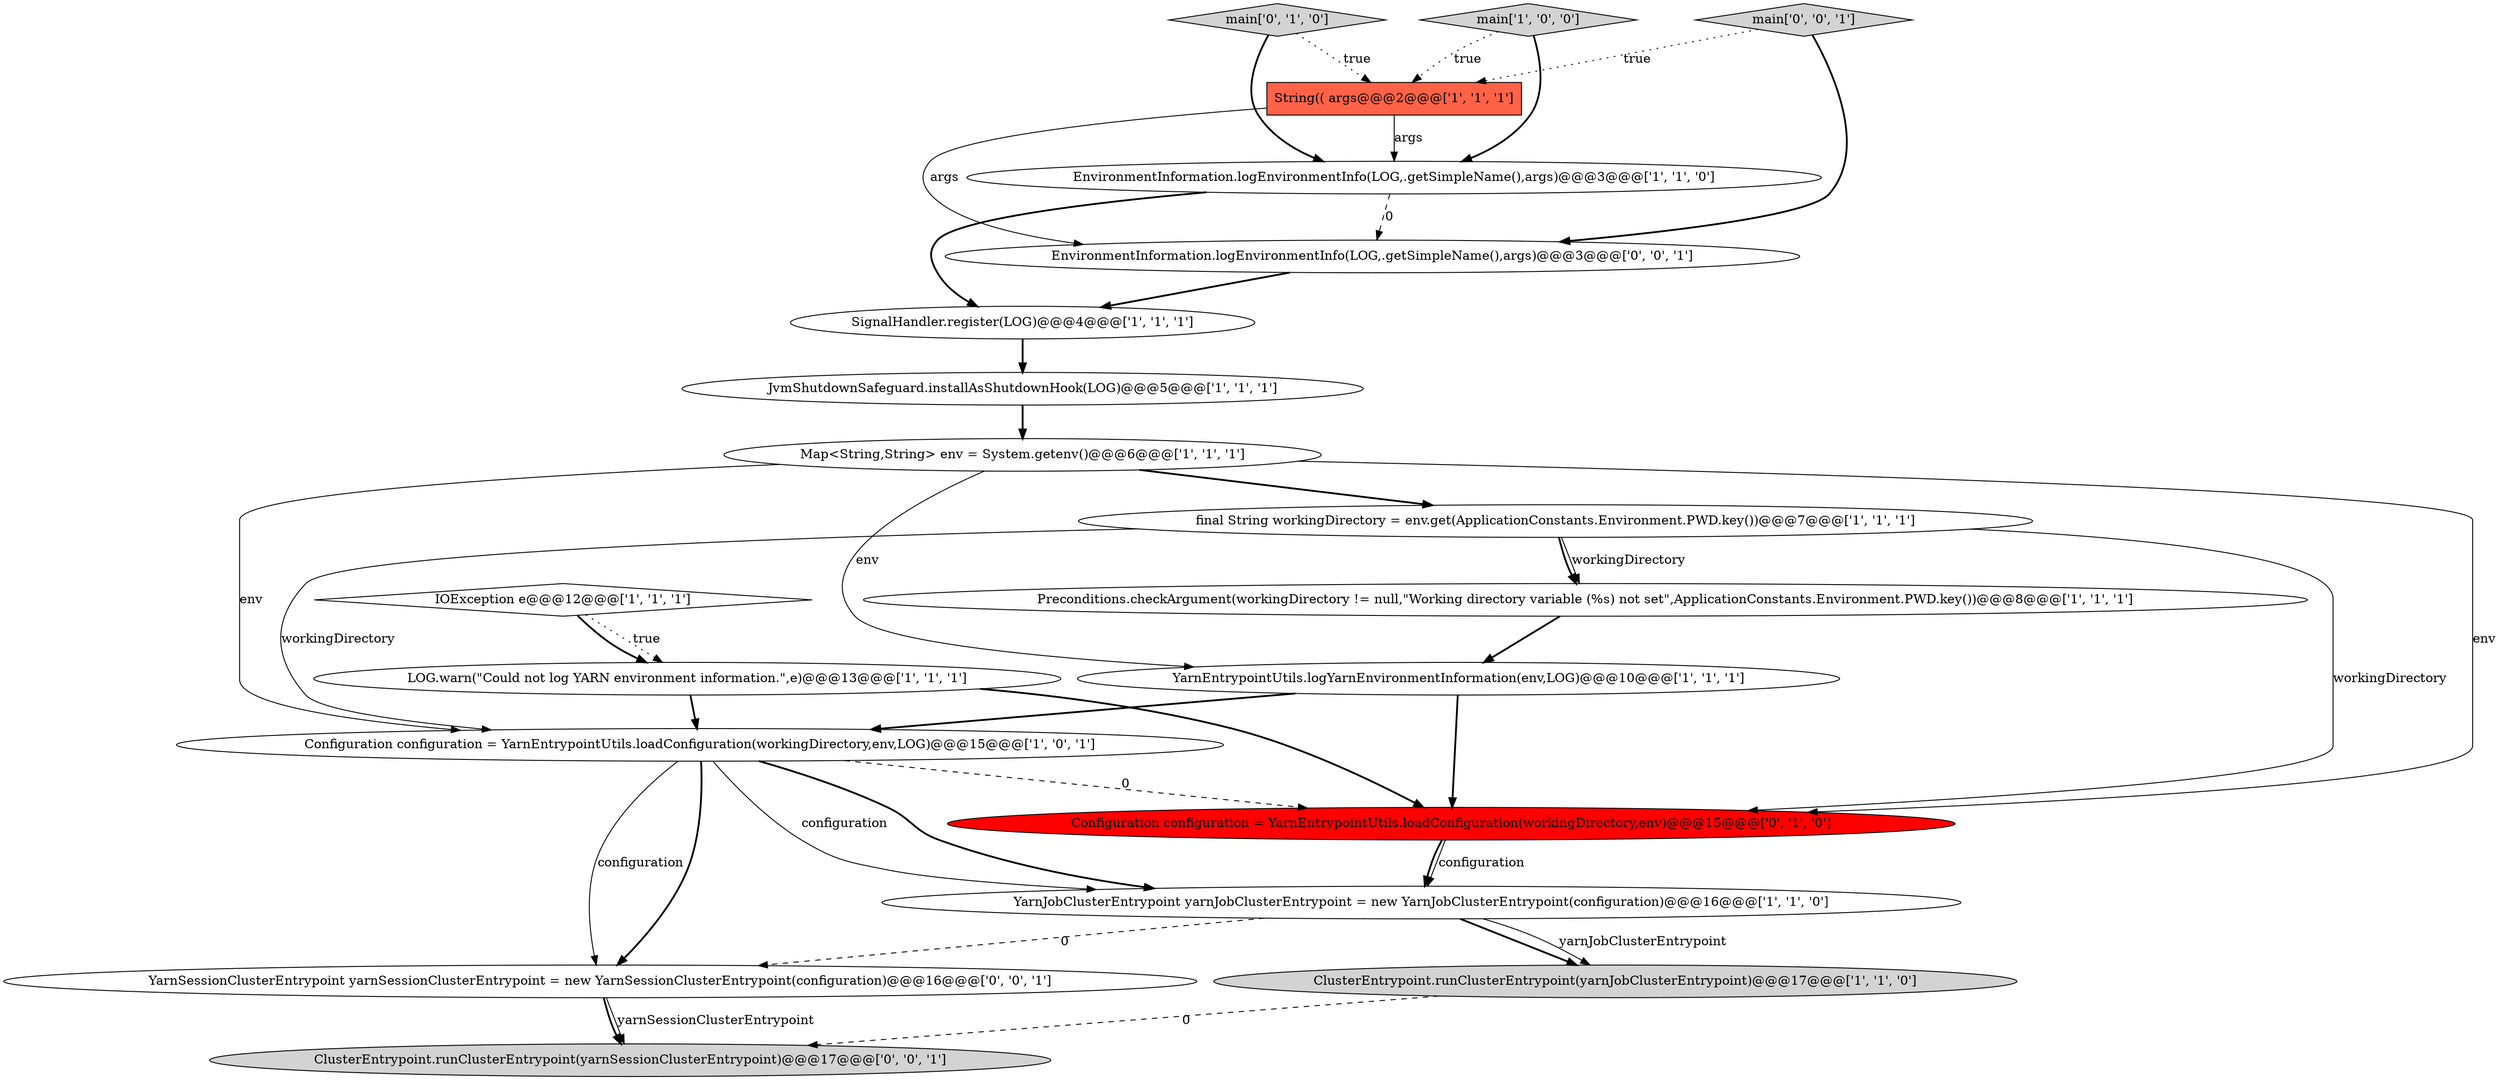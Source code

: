 digraph {
10 [style = filled, label = "SignalHandler.register(LOG)@@@4@@@['1', '1', '1']", fillcolor = white, shape = ellipse image = "AAA0AAABBB1BBB"];
19 [style = filled, label = "main['0', '0', '1']", fillcolor = lightgray, shape = diamond image = "AAA0AAABBB3BBB"];
18 [style = filled, label = "ClusterEntrypoint.runClusterEntrypoint(yarnSessionClusterEntrypoint)@@@17@@@['0', '0', '1']", fillcolor = lightgray, shape = ellipse image = "AAA0AAABBB3BBB"];
1 [style = filled, label = "Configuration configuration = YarnEntrypointUtils.loadConfiguration(workingDirectory,env,LOG)@@@15@@@['1', '0', '1']", fillcolor = white, shape = ellipse image = "AAA0AAABBB1BBB"];
11 [style = filled, label = "LOG.warn(\"Could not log YARN environment information.\",e)@@@13@@@['1', '1', '1']", fillcolor = white, shape = ellipse image = "AAA0AAABBB1BBB"];
0 [style = filled, label = "Preconditions.checkArgument(workingDirectory != null,\"Working directory variable (%s) not set\",ApplicationConstants.Environment.PWD.key())@@@8@@@['1', '1', '1']", fillcolor = white, shape = ellipse image = "AAA0AAABBB1BBB"];
15 [style = filled, label = "Configuration configuration = YarnEntrypointUtils.loadConfiguration(workingDirectory,env)@@@15@@@['0', '1', '0']", fillcolor = red, shape = ellipse image = "AAA1AAABBB2BBB"];
14 [style = filled, label = "main['0', '1', '0']", fillcolor = lightgray, shape = diamond image = "AAA0AAABBB2BBB"];
6 [style = filled, label = "ClusterEntrypoint.runClusterEntrypoint(yarnJobClusterEntrypoint)@@@17@@@['1', '1', '0']", fillcolor = lightgray, shape = ellipse image = "AAA0AAABBB1BBB"];
12 [style = filled, label = "String(( args@@@2@@@['1', '1', '1']", fillcolor = tomato, shape = box image = "AAA0AAABBB1BBB"];
13 [style = filled, label = "Map<String,String> env = System.getenv()@@@6@@@['1', '1', '1']", fillcolor = white, shape = ellipse image = "AAA0AAABBB1BBB"];
17 [style = filled, label = "YarnSessionClusterEntrypoint yarnSessionClusterEntrypoint = new YarnSessionClusterEntrypoint(configuration)@@@16@@@['0', '0', '1']", fillcolor = white, shape = ellipse image = "AAA0AAABBB3BBB"];
8 [style = filled, label = "IOException e@@@12@@@['1', '1', '1']", fillcolor = white, shape = diamond image = "AAA0AAABBB1BBB"];
7 [style = filled, label = "YarnEntrypointUtils.logYarnEnvironmentInformation(env,LOG)@@@10@@@['1', '1', '1']", fillcolor = white, shape = ellipse image = "AAA0AAABBB1BBB"];
4 [style = filled, label = "main['1', '0', '0']", fillcolor = lightgray, shape = diamond image = "AAA0AAABBB1BBB"];
9 [style = filled, label = "final String workingDirectory = env.get(ApplicationConstants.Environment.PWD.key())@@@7@@@['1', '1', '1']", fillcolor = white, shape = ellipse image = "AAA0AAABBB1BBB"];
16 [style = filled, label = "EnvironmentInformation.logEnvironmentInfo(LOG,.getSimpleName(),args)@@@3@@@['0', '0', '1']", fillcolor = white, shape = ellipse image = "AAA0AAABBB3BBB"];
5 [style = filled, label = "EnvironmentInformation.logEnvironmentInfo(LOG,.getSimpleName(),args)@@@3@@@['1', '1', '0']", fillcolor = white, shape = ellipse image = "AAA0AAABBB1BBB"];
2 [style = filled, label = "YarnJobClusterEntrypoint yarnJobClusterEntrypoint = new YarnJobClusterEntrypoint(configuration)@@@16@@@['1', '1', '0']", fillcolor = white, shape = ellipse image = "AAA0AAABBB1BBB"];
3 [style = filled, label = "JvmShutdownSafeguard.installAsShutdownHook(LOG)@@@5@@@['1', '1', '1']", fillcolor = white, shape = ellipse image = "AAA0AAABBB1BBB"];
1->2 [style = solid, label="configuration"];
12->16 [style = solid, label="args"];
5->10 [style = bold, label=""];
15->2 [style = bold, label=""];
7->1 [style = bold, label=""];
9->0 [style = bold, label=""];
14->12 [style = dotted, label="true"];
11->1 [style = bold, label=""];
16->10 [style = bold, label=""];
2->6 [style = bold, label=""];
1->15 [style = dashed, label="0"];
13->1 [style = solid, label="env"];
19->12 [style = dotted, label="true"];
10->3 [style = bold, label=""];
15->2 [style = solid, label="configuration"];
9->1 [style = solid, label="workingDirectory"];
17->18 [style = solid, label="yarnSessionClusterEntrypoint"];
2->17 [style = dashed, label="0"];
9->0 [style = solid, label="workingDirectory"];
11->15 [style = bold, label=""];
9->15 [style = solid, label="workingDirectory"];
1->17 [style = bold, label=""];
0->7 [style = bold, label=""];
19->16 [style = bold, label=""];
6->18 [style = dashed, label="0"];
5->16 [style = dashed, label="0"];
12->5 [style = solid, label="args"];
3->13 [style = bold, label=""];
8->11 [style = dotted, label="true"];
7->15 [style = bold, label=""];
1->2 [style = bold, label=""];
13->9 [style = bold, label=""];
13->7 [style = solid, label="env"];
2->6 [style = solid, label="yarnJobClusterEntrypoint"];
4->12 [style = dotted, label="true"];
1->17 [style = solid, label="configuration"];
8->11 [style = bold, label=""];
4->5 [style = bold, label=""];
13->15 [style = solid, label="env"];
17->18 [style = bold, label=""];
14->5 [style = bold, label=""];
}
